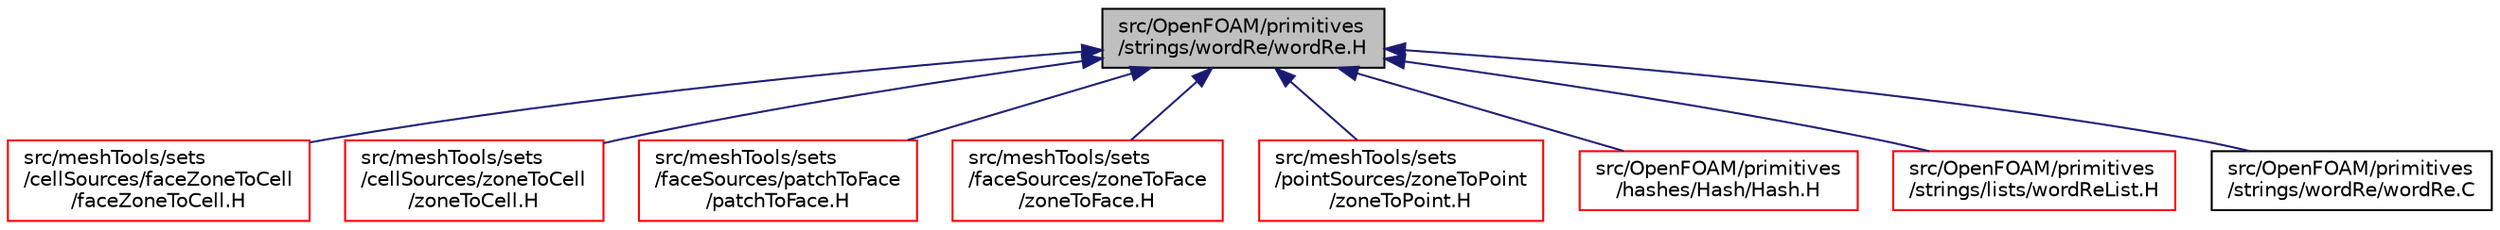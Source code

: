 digraph "src/OpenFOAM/primitives/strings/wordRe/wordRe.H"
{
  bgcolor="transparent";
  edge [fontname="Helvetica",fontsize="10",labelfontname="Helvetica",labelfontsize="10"];
  node [fontname="Helvetica",fontsize="10",shape=record];
  Node18 [label="src/OpenFOAM/primitives\l/strings/wordRe/wordRe.H",height=0.2,width=0.4,color="black", fillcolor="grey75", style="filled", fontcolor="black"];
  Node18 -> Node19 [dir="back",color="midnightblue",fontsize="10",style="solid",fontname="Helvetica"];
  Node19 [label="src/meshTools/sets\l/cellSources/faceZoneToCell\l/faceZoneToCell.H",height=0.2,width=0.4,color="red",URL="$a08579.html"];
  Node18 -> Node21 [dir="back",color="midnightblue",fontsize="10",style="solid",fontname="Helvetica"];
  Node21 [label="src/meshTools/sets\l/cellSources/zoneToCell\l/zoneToCell.H",height=0.2,width=0.4,color="red",URL="$a08654.html"];
  Node18 -> Node23 [dir="back",color="midnightblue",fontsize="10",style="solid",fontname="Helvetica"];
  Node23 [label="src/meshTools/sets\l/faceSources/patchToFace\l/patchToFace.H",height=0.2,width=0.4,color="red",URL="$a08702.html"];
  Node18 -> Node25 [dir="back",color="midnightblue",fontsize="10",style="solid",fontname="Helvetica"];
  Node25 [label="src/meshTools/sets\l/faceSources/zoneToFace\l/zoneToFace.H",height=0.2,width=0.4,color="red",URL="$a08720.html"];
  Node18 -> Node27 [dir="back",color="midnightblue",fontsize="10",style="solid",fontname="Helvetica"];
  Node27 [label="src/meshTools/sets\l/pointSources/zoneToPoint\l/zoneToPoint.H",height=0.2,width=0.4,color="red",URL="$a08798.html"];
  Node18 -> Node29 [dir="back",color="midnightblue",fontsize="10",style="solid",fontname="Helvetica"];
  Node29 [label="src/OpenFOAM/primitives\l/hashes/Hash/Hash.H",height=0.2,width=0.4,color="red",URL="$a13088.html"];
  Node18 -> Node3862 [dir="back",color="midnightblue",fontsize="10",style="solid",fontname="Helvetica"];
  Node3862 [label="src/OpenFOAM/primitives\l/strings/lists/wordReList.H",height=0.2,width=0.4,color="red",URL="$a13478.html"];
  Node18 -> Node4079 [dir="back",color="midnightblue",fontsize="10",style="solid",fontname="Helvetica"];
  Node4079 [label="src/OpenFOAM/primitives\l/strings/wordRe/wordRe.C",height=0.2,width=0.4,color="black",URL="$a13529.html"];
}
